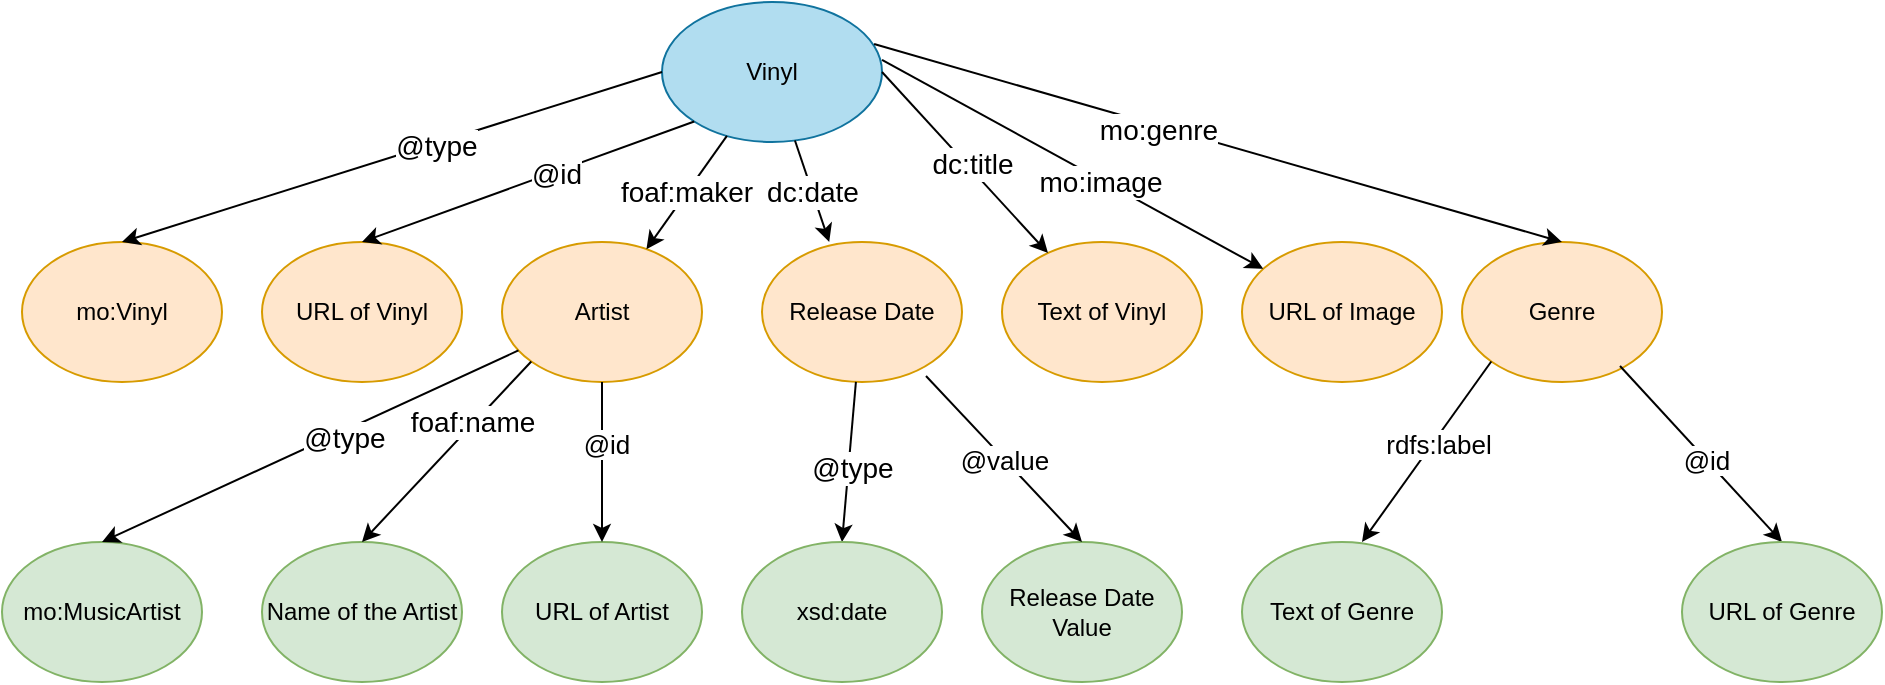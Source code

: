 <mxfile version="22.1.18" type="device">
  <diagram name="Page-1" id="1JpiNA8KXCaj-mkLswMQ">
    <mxGraphModel dx="2074" dy="1132" grid="1" gridSize="10" guides="1" tooltips="1" connect="1" arrows="1" fold="1" page="1" pageScale="1" pageWidth="1169" pageHeight="827" math="0" shadow="0">
      <root>
        <mxCell id="0" />
        <mxCell id="1" parent="0" />
        <mxCell id="axAE53MjwZ55xwB7vDH6-1" value="Vinyl" style="ellipse;whiteSpace=wrap;html=1;fillColor=#b1ddf0;strokeColor=#10739e;" parent="1" vertex="1">
          <mxGeometry x="330" y="30" width="110" height="70" as="geometry" />
        </mxCell>
        <mxCell id="axAE53MjwZ55xwB7vDH6-3" value="mo:Vinyl" style="ellipse;whiteSpace=wrap;html=1;fillColor=#ffe6cc;strokeColor=#d79b00;" parent="1" vertex="1">
          <mxGeometry x="10" y="150" width="100" height="70" as="geometry" />
        </mxCell>
        <mxCell id="axAE53MjwZ55xwB7vDH6-4" value="URL of Vinyl" style="ellipse;whiteSpace=wrap;html=1;fillColor=#ffe6cc;strokeColor=#d79b00;" parent="1" vertex="1">
          <mxGeometry x="130" y="150" width="100" height="70" as="geometry" />
        </mxCell>
        <mxCell id="axAE53MjwZ55xwB7vDH6-5" value="Artist" style="ellipse;whiteSpace=wrap;html=1;fillColor=#ffe6cc;strokeColor=#d79b00;" parent="1" vertex="1">
          <mxGeometry x="250" y="150" width="100" height="70" as="geometry" />
        </mxCell>
        <mxCell id="axAE53MjwZ55xwB7vDH6-6" value="Release Date" style="ellipse;whiteSpace=wrap;html=1;fillColor=#ffe6cc;strokeColor=#d79b00;" parent="1" vertex="1">
          <mxGeometry x="380" y="150" width="100" height="70" as="geometry" />
        </mxCell>
        <mxCell id="axAE53MjwZ55xwB7vDH6-10" value="" style="endArrow=classic;html=1;rounded=0;exitX=0;exitY=0.5;exitDx=0;exitDy=0;entryX=0.5;entryY=0;entryDx=0;entryDy=0;" parent="1" source="axAE53MjwZ55xwB7vDH6-1" target="axAE53MjwZ55xwB7vDH6-3" edge="1">
          <mxGeometry width="50" height="50" relative="1" as="geometry">
            <mxPoint x="380" y="480" as="sourcePoint" />
            <mxPoint x="430" y="430" as="targetPoint" />
          </mxGeometry>
        </mxCell>
        <mxCell id="axAE53MjwZ55xwB7vDH6-11" value="&lt;font style=&quot;font-size: 14px;&quot;&gt;@type&lt;/font&gt;" style="edgeLabel;html=1;align=center;verticalAlign=middle;resizable=0;points=[];" parent="axAE53MjwZ55xwB7vDH6-10" vertex="1" connectable="0">
          <mxGeometry x="-0.156" y="1" relative="1" as="geometry">
            <mxPoint as="offset" />
          </mxGeometry>
        </mxCell>
        <mxCell id="axAE53MjwZ55xwB7vDH6-12" value="" style="endArrow=classic;html=1;rounded=0;exitX=0;exitY=1;exitDx=0;exitDy=0;entryX=0.5;entryY=0;entryDx=0;entryDy=0;" parent="1" source="axAE53MjwZ55xwB7vDH6-1" target="axAE53MjwZ55xwB7vDH6-4" edge="1">
          <mxGeometry width="50" height="50" relative="1" as="geometry">
            <mxPoint x="380" y="480" as="sourcePoint" />
            <mxPoint x="430" y="430" as="targetPoint" />
          </mxGeometry>
        </mxCell>
        <mxCell id="axAE53MjwZ55xwB7vDH6-13" value="&lt;span style=&quot;font-size: 14px;&quot;&gt;@id&lt;/span&gt;" style="edgeLabel;html=1;align=center;verticalAlign=middle;resizable=0;points=[];" parent="axAE53MjwZ55xwB7vDH6-12" vertex="1" connectable="0">
          <mxGeometry x="-0.163" y="1" relative="1" as="geometry">
            <mxPoint as="offset" />
          </mxGeometry>
        </mxCell>
        <mxCell id="axAE53MjwZ55xwB7vDH6-14" value="&lt;font style=&quot;font-size: 14px;&quot;&gt;foaf:maker&lt;/font&gt;" style="endArrow=classic;html=1;rounded=0;" parent="1" source="axAE53MjwZ55xwB7vDH6-1" target="axAE53MjwZ55xwB7vDH6-5" edge="1">
          <mxGeometry width="50" height="50" relative="1" as="geometry">
            <mxPoint x="380" y="480" as="sourcePoint" />
            <mxPoint x="430" y="430" as="targetPoint" />
          </mxGeometry>
        </mxCell>
        <mxCell id="axAE53MjwZ55xwB7vDH6-15" value="&lt;font style=&quot;font-size: 14px;&quot;&gt;dc:date&lt;/font&gt;" style="endArrow=classic;html=1;rounded=0;entryX=0.336;entryY=0;entryDx=0;entryDy=0;entryPerimeter=0;" parent="1" source="axAE53MjwZ55xwB7vDH6-1" target="axAE53MjwZ55xwB7vDH6-6" edge="1">
          <mxGeometry width="50" height="50" relative="1" as="geometry">
            <mxPoint x="438" y="50" as="sourcePoint" />
            <mxPoint x="430" y="430" as="targetPoint" />
          </mxGeometry>
        </mxCell>
        <mxCell id="axAE53MjwZ55xwB7vDH6-22" value="Text of Vinyl" style="ellipse;whiteSpace=wrap;html=1;fillColor=#ffe6cc;strokeColor=#d79b00;" parent="1" vertex="1">
          <mxGeometry x="500" y="150" width="100" height="70" as="geometry" />
        </mxCell>
        <mxCell id="axAE53MjwZ55xwB7vDH6-23" value="URL of Image" style="ellipse;whiteSpace=wrap;html=1;fillColor=#ffe6cc;strokeColor=#d79b00;" parent="1" vertex="1">
          <mxGeometry x="620" y="150" width="100" height="70" as="geometry" />
        </mxCell>
        <mxCell id="axAE53MjwZ55xwB7vDH6-24" value="Genre" style="ellipse;whiteSpace=wrap;html=1;fillColor=#ffe6cc;strokeColor=#d79b00;" parent="1" vertex="1">
          <mxGeometry x="730" y="150" width="100" height="70" as="geometry" />
        </mxCell>
        <mxCell id="axAE53MjwZ55xwB7vDH6-25" value="" style="endArrow=classic;html=1;rounded=0;exitX=1;exitY=0.5;exitDx=0;exitDy=0;" parent="1" source="axAE53MjwZ55xwB7vDH6-1" target="axAE53MjwZ55xwB7vDH6-22" edge="1">
          <mxGeometry width="50" height="50" relative="1" as="geometry">
            <mxPoint x="400" y="480" as="sourcePoint" />
            <mxPoint x="450" y="430" as="targetPoint" />
          </mxGeometry>
        </mxCell>
        <mxCell id="axAE53MjwZ55xwB7vDH6-26" value="&lt;font style=&quot;font-size: 14px;&quot;&gt;dc:title&lt;/font&gt;" style="edgeLabel;html=1;align=center;verticalAlign=middle;resizable=0;points=[];" parent="axAE53MjwZ55xwB7vDH6-25" vertex="1" connectable="0">
          <mxGeometry x="0.047" y="2" relative="1" as="geometry">
            <mxPoint as="offset" />
          </mxGeometry>
        </mxCell>
        <mxCell id="axAE53MjwZ55xwB7vDH6-27" value="" style="endArrow=classic;html=1;rounded=0;exitX=1;exitY=0.414;exitDx=0;exitDy=0;exitPerimeter=0;" parent="1" source="axAE53MjwZ55xwB7vDH6-1" target="axAE53MjwZ55xwB7vDH6-23" edge="1">
          <mxGeometry width="50" height="50" relative="1" as="geometry">
            <mxPoint x="400" y="480" as="sourcePoint" />
            <mxPoint x="450" y="430" as="targetPoint" />
          </mxGeometry>
        </mxCell>
        <mxCell id="axAE53MjwZ55xwB7vDH6-28" value="&lt;font style=&quot;font-size: 14px;&quot;&gt;mo:image&lt;/font&gt;" style="edgeLabel;html=1;align=center;verticalAlign=middle;resizable=0;points=[];" parent="axAE53MjwZ55xwB7vDH6-27" vertex="1" connectable="0">
          <mxGeometry x="0.149" y="-1" relative="1" as="geometry">
            <mxPoint as="offset" />
          </mxGeometry>
        </mxCell>
        <mxCell id="axAE53MjwZ55xwB7vDH6-29" value="" style="endArrow=classic;html=1;rounded=0;entryX=0.5;entryY=0;entryDx=0;entryDy=0;exitX=0.964;exitY=0.3;exitDx=0;exitDy=0;exitPerimeter=0;" parent="1" source="axAE53MjwZ55xwB7vDH6-1" target="axAE53MjwZ55xwB7vDH6-24" edge="1">
          <mxGeometry width="50" height="50" relative="1" as="geometry">
            <mxPoint x="420" y="40" as="sourcePoint" />
            <mxPoint x="450" y="430" as="targetPoint" />
          </mxGeometry>
        </mxCell>
        <mxCell id="axAE53MjwZ55xwB7vDH6-30" value="&lt;font style=&quot;font-size: 14px;&quot;&gt;mo:genre&lt;/font&gt;" style="edgeLabel;html=1;align=center;verticalAlign=middle;resizable=0;points=[];" parent="axAE53MjwZ55xwB7vDH6-29" vertex="1" connectable="0">
          <mxGeometry x="-0.172" y="-2" relative="1" as="geometry">
            <mxPoint as="offset" />
          </mxGeometry>
        </mxCell>
        <mxCell id="axAE53MjwZ55xwB7vDH6-32" value="" style="endArrow=classic;html=1;rounded=0;entryX=0.5;entryY=0;entryDx=0;entryDy=0;" parent="1" source="axAE53MjwZ55xwB7vDH6-6" edge="1" target="axAE53MjwZ55xwB7vDH6-33">
          <mxGeometry width="50" height="50" relative="1" as="geometry">
            <mxPoint x="400" y="470" as="sourcePoint" />
            <mxPoint x="430" y="300" as="targetPoint" />
          </mxGeometry>
        </mxCell>
        <mxCell id="axAE53MjwZ55xwB7vDH6-34" value="&lt;font style=&quot;font-size: 14px;&quot;&gt;@type&lt;/font&gt;" style="edgeLabel;html=1;align=center;verticalAlign=middle;resizable=0;points=[];" parent="axAE53MjwZ55xwB7vDH6-32" vertex="1" connectable="0">
          <mxGeometry x="0.075" y="2" relative="1" as="geometry">
            <mxPoint as="offset" />
          </mxGeometry>
        </mxCell>
        <mxCell id="axAE53MjwZ55xwB7vDH6-33" value="xsd:date" style="ellipse;whiteSpace=wrap;html=1;fillColor=#d5e8d4;strokeColor=#82b366;" parent="1" vertex="1">
          <mxGeometry x="370" y="300" width="100" height="70" as="geometry" />
        </mxCell>
        <mxCell id="axAE53MjwZ55xwB7vDH6-35" value="mo:MusicArtist" style="ellipse;whiteSpace=wrap;html=1;fillColor=#d5e8d4;strokeColor=#82b366;" parent="1" vertex="1">
          <mxGeometry y="300" width="100" height="70" as="geometry" />
        </mxCell>
        <mxCell id="axAE53MjwZ55xwB7vDH6-36" value="" style="endArrow=classic;html=1;rounded=0;entryX=0.5;entryY=0;entryDx=0;entryDy=0;" parent="1" source="axAE53MjwZ55xwB7vDH6-5" target="axAE53MjwZ55xwB7vDH6-35" edge="1">
          <mxGeometry width="50" height="50" relative="1" as="geometry">
            <mxPoint x="400" y="470" as="sourcePoint" />
            <mxPoint x="450" y="420" as="targetPoint" />
          </mxGeometry>
        </mxCell>
        <mxCell id="axAE53MjwZ55xwB7vDH6-37" value="&lt;font style=&quot;font-size: 14px;&quot;&gt;@type&lt;/font&gt;" style="edgeLabel;html=1;align=center;verticalAlign=middle;resizable=0;points=[];" parent="axAE53MjwZ55xwB7vDH6-36" vertex="1" connectable="0">
          <mxGeometry x="-0.15" y="3" relative="1" as="geometry">
            <mxPoint as="offset" />
          </mxGeometry>
        </mxCell>
        <mxCell id="axAE53MjwZ55xwB7vDH6-39" value="Name of the Artist" style="ellipse;whiteSpace=wrap;html=1;fillColor=#d5e8d4;strokeColor=#82b366;" parent="1" vertex="1">
          <mxGeometry x="130" y="300" width="100" height="70" as="geometry" />
        </mxCell>
        <mxCell id="axAE53MjwZ55xwB7vDH6-40" value="Release Date Value" style="ellipse;whiteSpace=wrap;html=1;fillColor=#d5e8d4;strokeColor=#82b366;" parent="1" vertex="1">
          <mxGeometry x="490" y="300" width="100" height="70" as="geometry" />
        </mxCell>
        <mxCell id="axAE53MjwZ55xwB7vDH6-41" value="" style="endArrow=classic;html=1;rounded=0;exitX=0;exitY=1;exitDx=0;exitDy=0;entryX=0.5;entryY=0;entryDx=0;entryDy=0;" parent="1" source="axAE53MjwZ55xwB7vDH6-5" target="axAE53MjwZ55xwB7vDH6-39" edge="1">
          <mxGeometry width="50" height="50" relative="1" as="geometry">
            <mxPoint x="400" y="470" as="sourcePoint" />
            <mxPoint x="450" y="420" as="targetPoint" />
          </mxGeometry>
        </mxCell>
        <mxCell id="axAE53MjwZ55xwB7vDH6-43" value="&lt;font style=&quot;font-size: 14px;&quot;&gt;foaf:name&lt;/font&gt;" style="edgeLabel;html=1;align=center;verticalAlign=middle;resizable=0;points=[];" parent="axAE53MjwZ55xwB7vDH6-41" vertex="1" connectable="0">
          <mxGeometry x="-0.336" y="-2" relative="1" as="geometry">
            <mxPoint y="1" as="offset" />
          </mxGeometry>
        </mxCell>
        <mxCell id="axAE53MjwZ55xwB7vDH6-42" value="@value" style="endArrow=classic;html=1;rounded=0;exitX=0.82;exitY=0.957;exitDx=0;exitDy=0;entryX=0.5;entryY=0;entryDx=0;entryDy=0;exitPerimeter=0;fontSize=13;" parent="1" source="axAE53MjwZ55xwB7vDH6-6" target="axAE53MjwZ55xwB7vDH6-40" edge="1">
          <mxGeometry width="50" height="50" relative="1" as="geometry">
            <mxPoint x="400" y="470" as="sourcePoint" />
            <mxPoint x="450" y="420" as="targetPoint" />
          </mxGeometry>
        </mxCell>
        <mxCell id="wnxAi-8sEkIAlbouLqCz-1" value="" style="endArrow=classic;html=1;rounded=0;exitX=0.79;exitY=0.886;exitDx=0;exitDy=0;exitPerimeter=0;entryX=0.5;entryY=0;entryDx=0;entryDy=0;" edge="1" parent="1" source="axAE53MjwZ55xwB7vDH6-24" target="wnxAi-8sEkIAlbouLqCz-3">
          <mxGeometry width="50" height="50" relative="1" as="geometry">
            <mxPoint x="560" y="600" as="sourcePoint" />
            <mxPoint x="610" y="550" as="targetPoint" />
          </mxGeometry>
        </mxCell>
        <mxCell id="wnxAi-8sEkIAlbouLqCz-6" value="@id" style="edgeLabel;html=1;align=center;verticalAlign=middle;resizable=0;points=[];fontSize=13;" vertex="1" connectable="0" parent="wnxAi-8sEkIAlbouLqCz-1">
          <mxGeometry x="0.046" y="-1" relative="1" as="geometry">
            <mxPoint x="1" as="offset" />
          </mxGeometry>
        </mxCell>
        <mxCell id="wnxAi-8sEkIAlbouLqCz-2" value="Text of Genre" style="ellipse;whiteSpace=wrap;html=1;fillColor=#d5e8d4;strokeColor=#82b366;" vertex="1" parent="1">
          <mxGeometry x="620" y="300" width="100" height="70" as="geometry" />
        </mxCell>
        <mxCell id="wnxAi-8sEkIAlbouLqCz-3" value="URL of Genre" style="ellipse;whiteSpace=wrap;html=1;fillColor=#d5e8d4;strokeColor=#82b366;" vertex="1" parent="1">
          <mxGeometry x="840" y="300" width="100" height="70" as="geometry" />
        </mxCell>
        <mxCell id="wnxAi-8sEkIAlbouLqCz-4" value="" style="endArrow=classic;html=1;rounded=0;exitX=0;exitY=1;exitDx=0;exitDy=0;entryX=0.6;entryY=0;entryDx=0;entryDy=0;entryPerimeter=0;" edge="1" parent="1" source="axAE53MjwZ55xwB7vDH6-24" target="wnxAi-8sEkIAlbouLqCz-2">
          <mxGeometry width="50" height="50" relative="1" as="geometry">
            <mxPoint x="560" y="600" as="sourcePoint" />
            <mxPoint x="610" y="550" as="targetPoint" />
          </mxGeometry>
        </mxCell>
        <mxCell id="wnxAi-8sEkIAlbouLqCz-5" value="&lt;font style=&quot;font-size: 13px;&quot;&gt;rdfs:label&lt;/font&gt;" style="edgeLabel;html=1;align=center;verticalAlign=middle;resizable=0;points=[];" vertex="1" connectable="0" parent="wnxAi-8sEkIAlbouLqCz-4">
          <mxGeometry x="-0.107" y="2" relative="1" as="geometry">
            <mxPoint as="offset" />
          </mxGeometry>
        </mxCell>
        <mxCell id="wnxAi-8sEkIAlbouLqCz-8" value="URL of Artist" style="ellipse;whiteSpace=wrap;html=1;fillColor=#d5e8d4;strokeColor=#82b366;" vertex="1" parent="1">
          <mxGeometry x="250" y="300" width="100" height="70" as="geometry" />
        </mxCell>
        <mxCell id="wnxAi-8sEkIAlbouLqCz-9" value="" style="endArrow=classic;html=1;rounded=0;exitX=0.5;exitY=1;exitDx=0;exitDy=0;entryX=0.5;entryY=0;entryDx=0;entryDy=0;" edge="1" parent="1" source="axAE53MjwZ55xwB7vDH6-5" target="wnxAi-8sEkIAlbouLqCz-8">
          <mxGeometry width="50" height="50" relative="1" as="geometry">
            <mxPoint x="560" y="600" as="sourcePoint" />
            <mxPoint x="610" y="550" as="targetPoint" />
          </mxGeometry>
        </mxCell>
        <mxCell id="wnxAi-8sEkIAlbouLqCz-10" value="@id" style="edgeLabel;html=1;align=center;verticalAlign=middle;resizable=0;points=[];fontSize=13;" vertex="1" connectable="0" parent="wnxAi-8sEkIAlbouLqCz-9">
          <mxGeometry x="-0.241" y="1" relative="1" as="geometry">
            <mxPoint x="1" as="offset" />
          </mxGeometry>
        </mxCell>
      </root>
    </mxGraphModel>
  </diagram>
</mxfile>

